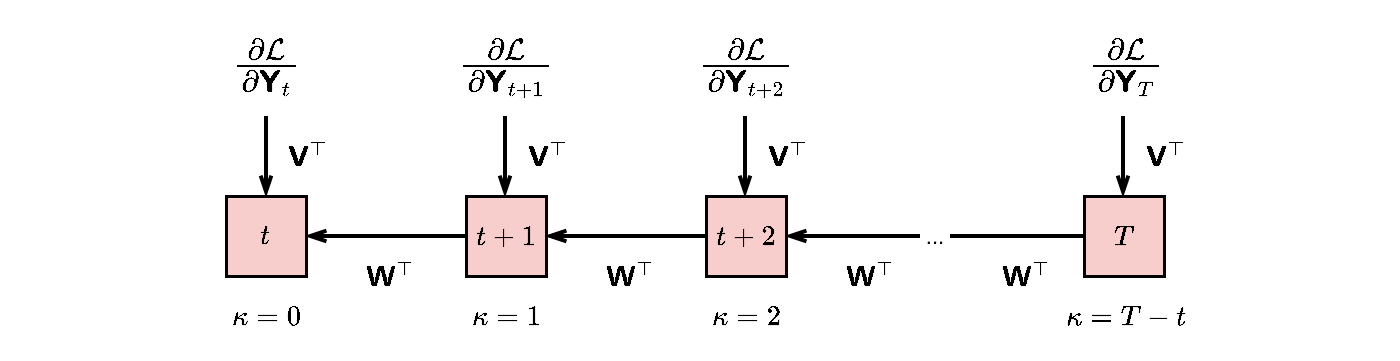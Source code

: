 <mxfile version="24.9.0">
  <diagram id="H1P3vFUCntAuNGqtCO2w" name="Page-1">
    <mxGraphModel dx="585" dy="496" grid="1" gridSize="10" guides="1" tooltips="1" connect="1" arrows="1" fold="1" page="1" pageScale="1" pageWidth="850" pageHeight="1100" math="1" shadow="0">
      <root>
        <mxCell id="0" />
        <mxCell id="1" parent="0" />
        <mxCell id="4" value="" style="rounded=1;whiteSpace=wrap;html=1;" parent="1" vertex="1">
          <mxGeometry x="200" y="200" width="40" height="40" as="geometry" />
        </mxCell>
        <mxCell id="8" style="edgeStyle=none;html=1;exitX=0;exitY=0.5;exitDx=0;exitDy=0;entryX=1;entryY=0.5;entryDx=0;entryDy=0;endArrow=openThin;endFill=0;strokeWidth=2;" parent="1" source="5" target="4" edge="1">
          <mxGeometry relative="1" as="geometry" />
        </mxCell>
        <mxCell id="14" value="" style="edgeStyle=none;html=1;startArrow=openThin;startFill=0;endArrow=none;endFill=0;" parent="1" source="5" edge="1">
          <mxGeometry relative="1" as="geometry">
            <mxPoint x="440" y="220" as="targetPoint" />
          </mxGeometry>
        </mxCell>
        <mxCell id="5" value="" style="rounded=1;whiteSpace=wrap;html=1;" parent="1" vertex="1">
          <mxGeometry x="320" y="200" width="40" height="40" as="geometry" />
        </mxCell>
        <mxCell id="9" style="edgeStyle=none;html=1;exitX=0;exitY=0.5;exitDx=0;exitDy=0;entryX=1;entryY=0.5;entryDx=0;entryDy=0;endArrow=openThin;endFill=0;strokeWidth=2;" parent="1" source="6" target="5" edge="1">
          <mxGeometry relative="1" as="geometry" />
        </mxCell>
        <mxCell id="6" value="" style="rounded=1;whiteSpace=wrap;html=1;" parent="1" vertex="1">
          <mxGeometry x="440" y="200" width="40" height="40" as="geometry" />
        </mxCell>
        <mxCell id="12" style="edgeStyle=none;html=1;exitX=0;exitY=0.5;exitDx=0;exitDy=0;endArrow=openThin;endFill=0;entryX=1;entryY=0.5;entryDx=0;entryDy=0;strokeWidth=2;" parent="1" source="7" target="18" edge="1">
          <mxGeometry relative="1" as="geometry">
            <mxPoint x="580" y="220" as="targetPoint" />
          </mxGeometry>
        </mxCell>
        <mxCell id="jw2tSBXYS8E8uQGjfG3L-47" value="&amp;nbsp;...&amp;nbsp;" style="edgeLabel;html=1;align=center;verticalAlign=middle;resizable=0;points=[];" parent="12" vertex="1" connectable="0">
          <mxGeometry x="0.011" relative="1" as="geometry">
            <mxPoint as="offset" />
          </mxGeometry>
        </mxCell>
        <mxCell id="7" value="" style="rounded=1;whiteSpace=wrap;html=1;" parent="1" vertex="1">
          <mxGeometry x="629" y="200" width="40" height="40" as="geometry" />
        </mxCell>
        <mxCell id="15" value="\(t\)" style="text;html=1;strokeColor=default;fillColor=#f8cecc;align=center;verticalAlign=middle;whiteSpace=wrap;rounded=0;strokeWidth=1.5;" parent="1" vertex="1">
          <mxGeometry x="200" y="200" width="40" height="40" as="geometry" />
        </mxCell>
        <mxCell id="17" value="\(t+1\)" style="text;html=1;strokeColor=#000000;fillColor=#f8cecc;align=center;verticalAlign=middle;whiteSpace=wrap;rounded=0;strokeWidth=1.5;" parent="1" vertex="1">
          <mxGeometry x="320" y="200" width="40" height="40" as="geometry" />
        </mxCell>
        <mxCell id="18" value="\(t+2\)" style="text;html=1;strokeColor=#000000;fillColor=#f8cecc;align=center;verticalAlign=middle;whiteSpace=wrap;rounded=0;strokeWidth=1.5;" parent="1" vertex="1">
          <mxGeometry x="440" y="200" width="40" height="40" as="geometry" />
        </mxCell>
        <mxCell id="19" value="\(T\)" style="text;html=1;strokeColor=#000000;fillColor=#f8cecc;align=center;verticalAlign=middle;whiteSpace=wrap;rounded=0;strokeWidth=1.5;" parent="1" vertex="1">
          <mxGeometry x="629" y="200" width="40" height="40" as="geometry" />
        </mxCell>
        <mxCell id="20" value="\(\kappa=0\)" style="text;html=1;strokeColor=none;fillColor=none;align=center;verticalAlign=middle;whiteSpace=wrap;rounded=0;" parent="1" vertex="1">
          <mxGeometry x="200" y="240" width="40" height="40" as="geometry" />
        </mxCell>
        <mxCell id="21" value="\(\kappa=1\)" style="text;html=1;strokeColor=none;fillColor=none;align=center;verticalAlign=middle;whiteSpace=wrap;rounded=0;" parent="1" vertex="1">
          <mxGeometry x="320" y="240" width="40" height="40" as="geometry" />
        </mxCell>
        <mxCell id="22" value="\(\kappa=2\)" style="text;html=1;strokeColor=none;fillColor=none;align=center;verticalAlign=middle;whiteSpace=wrap;rounded=0;" parent="1" vertex="1">
          <mxGeometry x="440" y="240" width="40" height="40" as="geometry" />
        </mxCell>
        <mxCell id="23" value="\(\kappa=T-t\)" style="text;html=1;strokeColor=none;fillColor=none;align=center;verticalAlign=middle;whiteSpace=wrap;rounded=0;" parent="1" vertex="1">
          <mxGeometry x="630" y="240" width="40" height="40" as="geometry" />
        </mxCell>
        <mxCell id="24" style="edgeStyle=none;html=1;entryX=0.5;entryY=0;entryDx=0;entryDy=0;endArrow=openThin;endFill=0;strokeWidth=2;" parent="1" target="4" edge="1">
          <mxGeometry relative="1" as="geometry">
            <mxPoint x="220" y="160" as="sourcePoint" />
            <mxPoint x="270" y="170" as="targetPoint" />
          </mxGeometry>
        </mxCell>
        <mxCell id="25" style="edgeStyle=none;html=1;entryX=0.5;entryY=0;entryDx=0;entryDy=0;endArrow=openThin;endFill=0;strokeWidth=2;" parent="1" edge="1">
          <mxGeometry relative="1" as="geometry">
            <mxPoint x="339.5" y="160" as="sourcePoint" />
            <mxPoint x="339.5" y="200" as="targetPoint" />
          </mxGeometry>
        </mxCell>
        <mxCell id="26" style="edgeStyle=none;html=1;entryX=0.5;entryY=0;entryDx=0;entryDy=0;endArrow=openThin;endFill=0;strokeWidth=2;" parent="1" edge="1">
          <mxGeometry relative="1" as="geometry">
            <mxPoint x="459.5" y="160" as="sourcePoint" />
            <mxPoint x="459.5" y="200" as="targetPoint" />
          </mxGeometry>
        </mxCell>
        <mxCell id="27" style="edgeStyle=none;html=1;entryX=0.5;entryY=0;entryDx=0;entryDy=0;endArrow=openThin;endFill=0;strokeWidth=2;" parent="1" edge="1">
          <mxGeometry relative="1" as="geometry">
            <mxPoint x="648.5" y="160" as="sourcePoint" />
            <mxPoint x="648.5" y="200" as="targetPoint" />
          </mxGeometry>
        </mxCell>
        <mxCell id="29" value="&lt;font style=&quot;font-size: 18px;&quot;&gt;\( \frac{\partial \mathcal{L}}{\partial\boldsymbol{\mathsf{Y}}_t&lt;br&gt;} \)&lt;/font&gt;" style="text;html=1;strokeColor=none;fillColor=none;align=center;verticalAlign=middle;whiteSpace=wrap;rounded=0;" parent="1" vertex="1">
          <mxGeometry x="190" y="110" width="60" height="50" as="geometry" />
        </mxCell>
        <mxCell id="31" value="\(\boldsymbol{\mathsf{V}}^\top\)" style="text;html=1;strokeColor=none;fillColor=none;align=center;verticalAlign=middle;whiteSpace=wrap;rounded=0;" parent="1" vertex="1">
          <mxGeometry x="220" y="160" width="41" height="40" as="geometry" />
        </mxCell>
        <mxCell id="32" value="\(\boldsymbol{\mathsf{V}}^\top\)" style="text;html=1;strokeColor=none;fillColor=none;align=center;verticalAlign=middle;whiteSpace=wrap;rounded=0;" parent="1" vertex="1">
          <mxGeometry x="340" y="160" width="41" height="40" as="geometry" />
        </mxCell>
        <mxCell id="33" value="\(\boldsymbol{\mathsf{V}}^\top\)" style="text;html=1;strokeColor=none;fillColor=none;align=center;verticalAlign=middle;whiteSpace=wrap;rounded=0;" parent="1" vertex="1">
          <mxGeometry x="460" y="160" width="41" height="40" as="geometry" />
        </mxCell>
        <mxCell id="34" value="\(\boldsymbol{\mathsf{V}}^\top\)" style="text;html=1;strokeColor=none;fillColor=none;align=center;verticalAlign=middle;whiteSpace=wrap;rounded=0;" parent="1" vertex="1">
          <mxGeometry x="649" y="160" width="41" height="40" as="geometry" />
        </mxCell>
        <mxCell id="35" value="\(\boldsymbol{\mathsf{W}}^\top\)" style="text;html=1;strokeColor=none;fillColor=none;align=center;verticalAlign=middle;whiteSpace=wrap;rounded=0;" parent="1" vertex="1">
          <mxGeometry x="261" y="220" width="41" height="40" as="geometry" />
        </mxCell>
        <mxCell id="36" value="\(\boldsymbol{\mathsf{W}}^\top\)" style="text;html=1;strokeColor=none;fillColor=none;align=center;verticalAlign=middle;whiteSpace=wrap;rounded=0;" parent="1" vertex="1">
          <mxGeometry x="381" y="220" width="41" height="40" as="geometry" />
        </mxCell>
        <mxCell id="37" value="\(\boldsymbol{\mathsf{W}}^\top\)" style="text;html=1;strokeColor=none;fillColor=none;align=center;verticalAlign=middle;whiteSpace=wrap;rounded=0;" parent="1" vertex="1">
          <mxGeometry x="579" y="220" width="41" height="40" as="geometry" />
        </mxCell>
        <mxCell id="40" value="&lt;font style=&quot;font-size: 18px;&quot;&gt;\( \frac{\partial \mathcal{L}}{\partial\boldsymbol{\mathsf{Y}}_{t+1}&lt;br&gt;} \)&lt;/font&gt;" style="text;html=1;strokeColor=none;fillColor=none;align=center;verticalAlign=middle;whiteSpace=wrap;rounded=0;" parent="1" vertex="1">
          <mxGeometry x="310" y="110" width="60" height="50" as="geometry" />
        </mxCell>
        <mxCell id="41" value="&lt;font style=&quot;font-size: 18px;&quot;&gt;\( \frac{\partial \mathcal{L}}{\partial\boldsymbol{\mathsf{Y}}_{t+2}&lt;br&gt;} \)&lt;/font&gt;" style="text;html=1;strokeColor=none;fillColor=none;align=center;verticalAlign=middle;whiteSpace=wrap;rounded=0;" parent="1" vertex="1">
          <mxGeometry x="430" y="110" width="60" height="50" as="geometry" />
        </mxCell>
        <mxCell id="42" value="&lt;font style=&quot;font-size: 18px;&quot;&gt;\( \frac{\partial \mathcal{L}}{\partial\boldsymbol{\mathsf{Y}}_T&lt;br&gt;} \)&lt;/font&gt;" style="text;html=1;strokeColor=none;fillColor=none;align=center;verticalAlign=middle;whiteSpace=wrap;rounded=0;" parent="1" vertex="1">
          <mxGeometry x="620" y="110" width="60" height="50" as="geometry" />
        </mxCell>
        <mxCell id="jw2tSBXYS8E8uQGjfG3L-49" value="\(\boldsymbol{\mathsf{W}}^\top\)" style="text;html=1;strokeColor=none;fillColor=none;align=center;verticalAlign=middle;whiteSpace=wrap;rounded=0;" parent="1" vertex="1">
          <mxGeometry x="501" y="220" width="41" height="40" as="geometry" />
        </mxCell>
      </root>
    </mxGraphModel>
  </diagram>
</mxfile>
